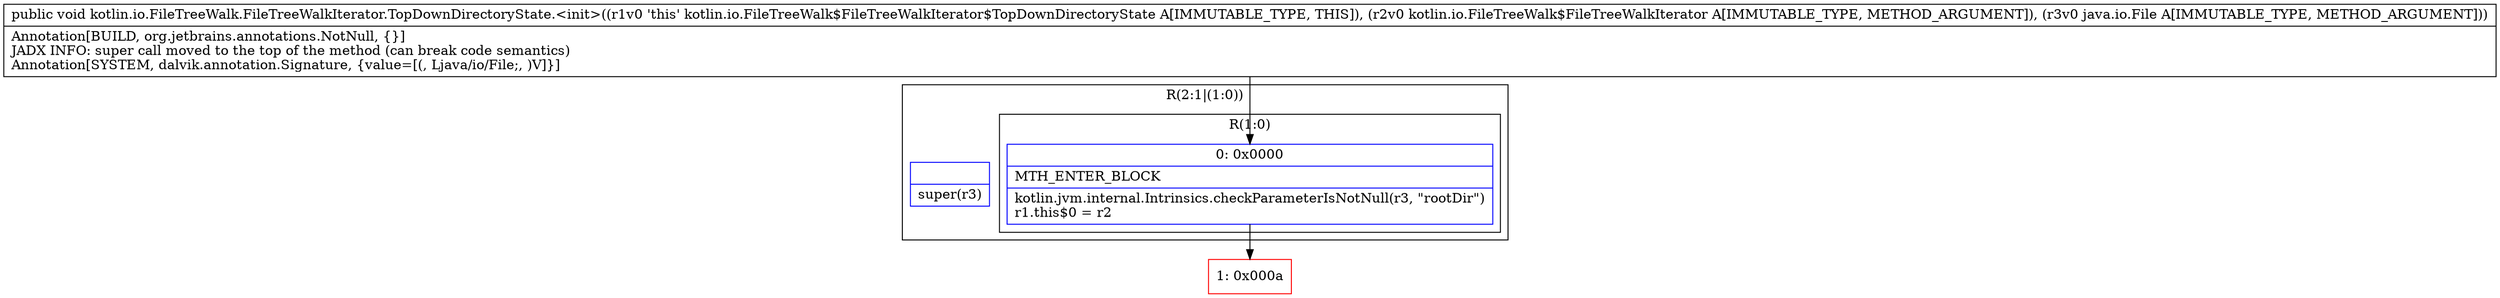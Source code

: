 digraph "CFG forkotlin.io.FileTreeWalk.FileTreeWalkIterator.TopDownDirectoryState.\<init\>(Lkotlin\/io\/FileTreeWalk$FileTreeWalkIterator;Ljava\/io\/File;)V" {
subgraph cluster_Region_1184154507 {
label = "R(2:1|(1:0))";
node [shape=record,color=blue];
Node_InsnContainer_2079273166 [shape=record,label="{|super(r3)\l}"];
subgraph cluster_Region_1040041843 {
label = "R(1:0)";
node [shape=record,color=blue];
Node_0 [shape=record,label="{0\:\ 0x0000|MTH_ENTER_BLOCK\l|kotlin.jvm.internal.Intrinsics.checkParameterIsNotNull(r3, \"rootDir\")\lr1.this$0 = r2\l}"];
}
}
Node_1 [shape=record,color=red,label="{1\:\ 0x000a}"];
MethodNode[shape=record,label="{public void kotlin.io.FileTreeWalk.FileTreeWalkIterator.TopDownDirectoryState.\<init\>((r1v0 'this' kotlin.io.FileTreeWalk$FileTreeWalkIterator$TopDownDirectoryState A[IMMUTABLE_TYPE, THIS]), (r2v0 kotlin.io.FileTreeWalk$FileTreeWalkIterator A[IMMUTABLE_TYPE, METHOD_ARGUMENT]), (r3v0 java.io.File A[IMMUTABLE_TYPE, METHOD_ARGUMENT]))  | Annotation[BUILD, org.jetbrains.annotations.NotNull, \{\}]\lJADX INFO: super call moved to the top of the method (can break code semantics)\lAnnotation[SYSTEM, dalvik.annotation.Signature, \{value=[(, Ljava\/io\/File;, )V]\}]\l}"];
MethodNode -> Node_0;
Node_0 -> Node_1;
}

